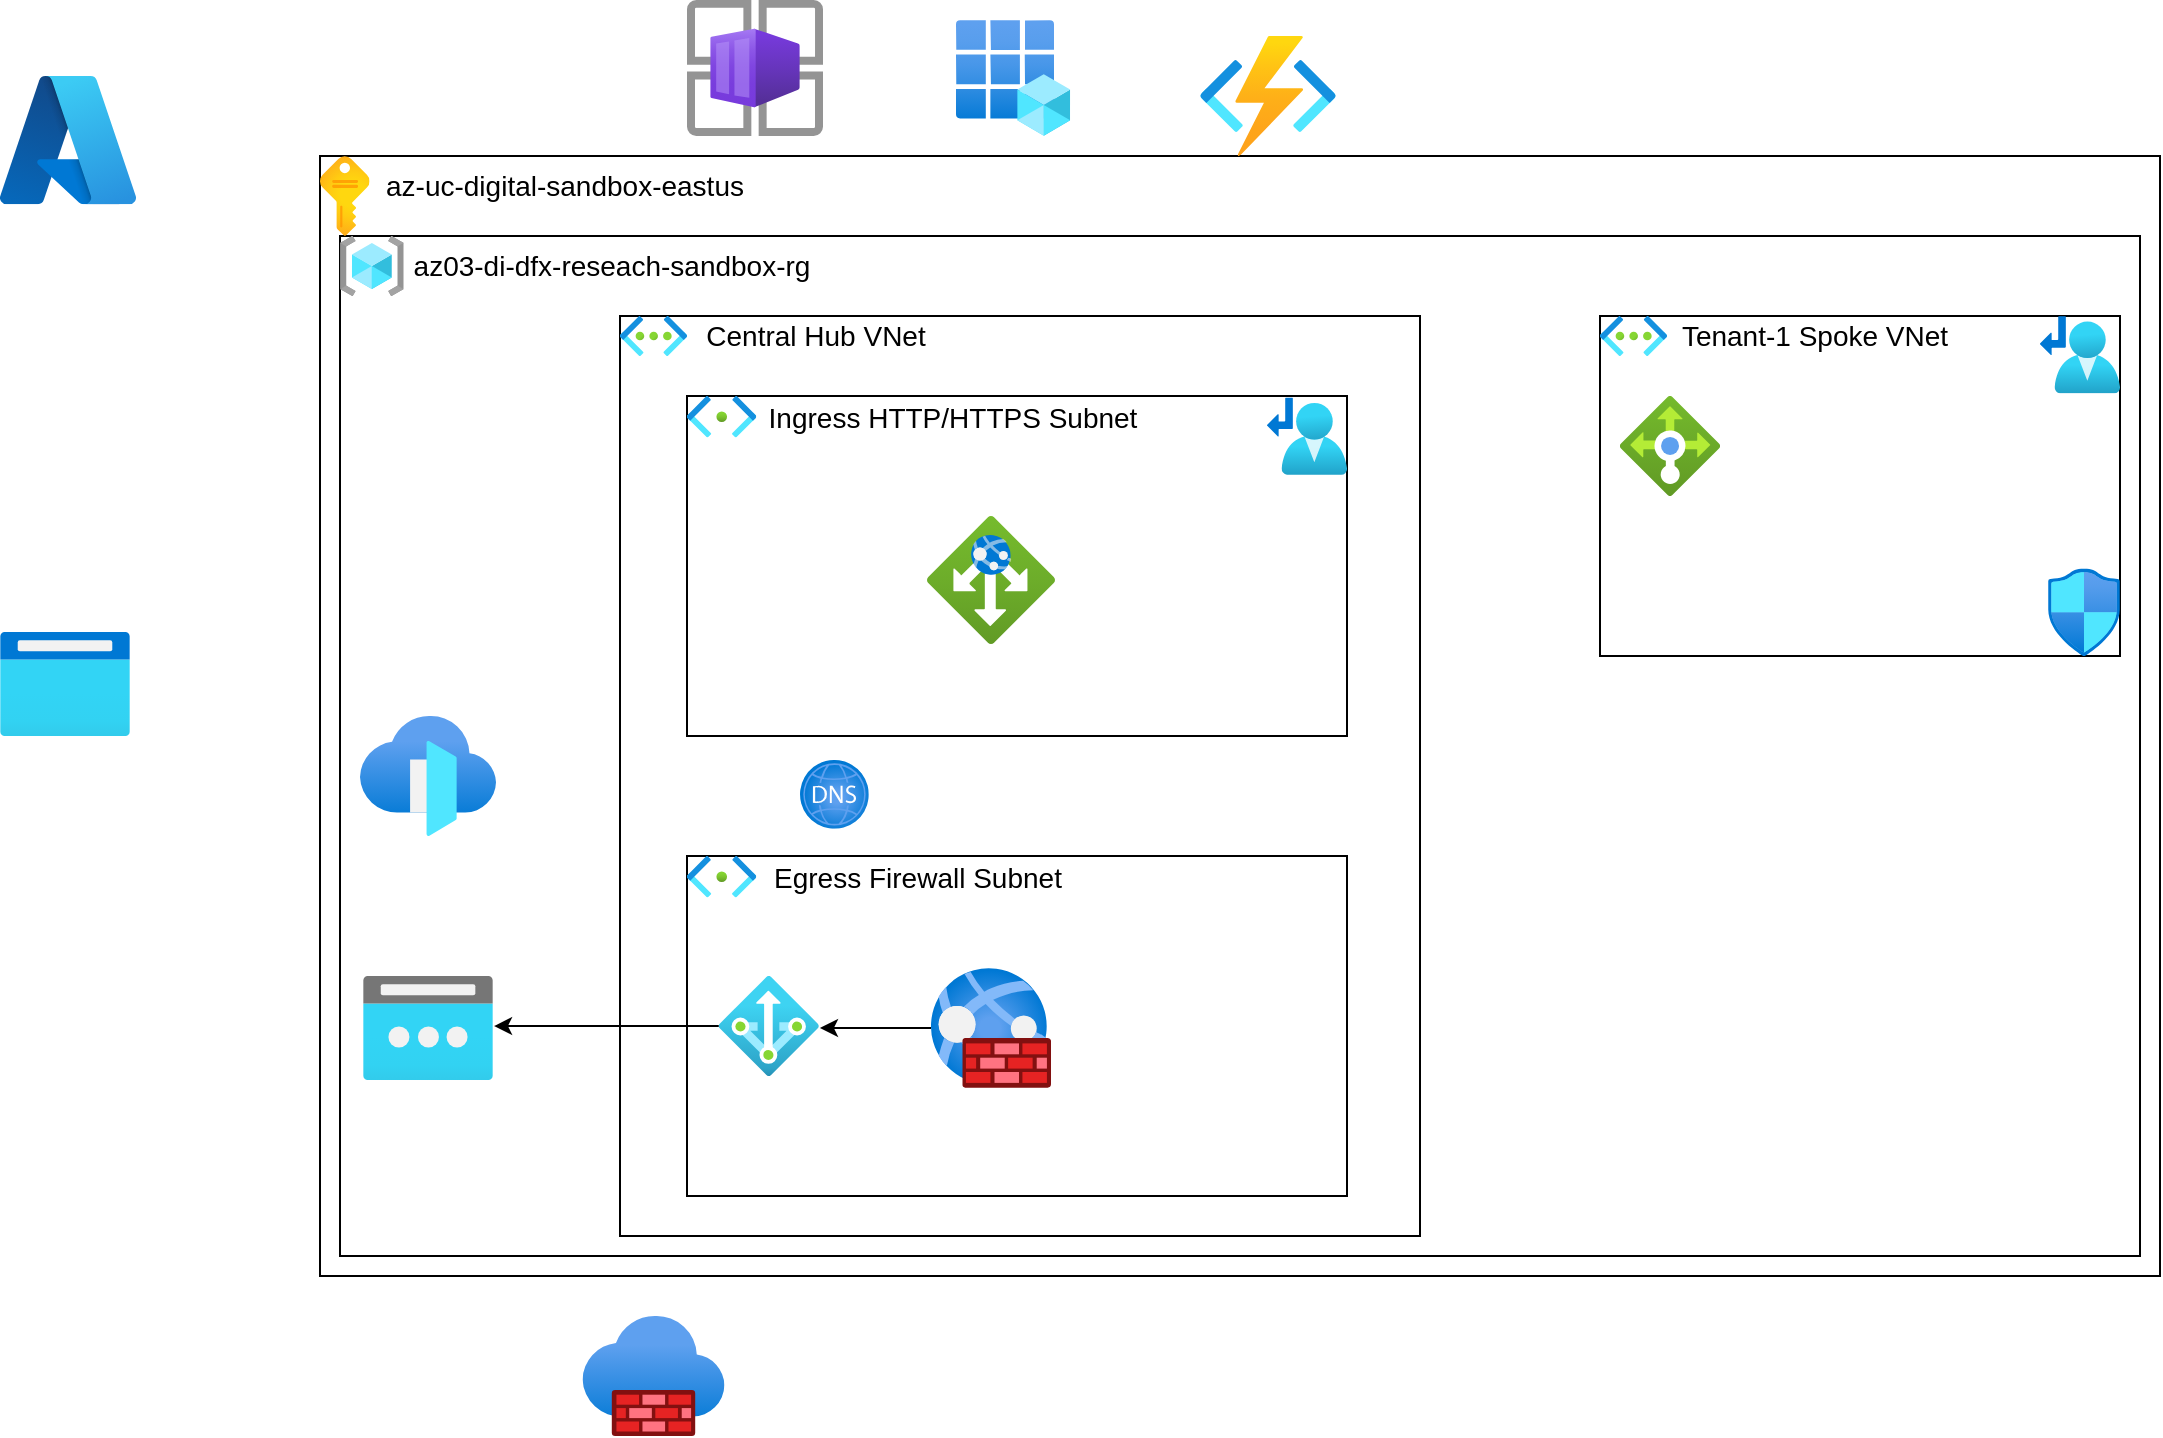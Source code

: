 <mxfile version="24.0.2" type="github">
  <diagram name="Page-1" id="4AKVum7g2aCIMYz--MYV">
    <mxGraphModel dx="954" dy="727" grid="1" gridSize="10" guides="1" tooltips="1" connect="1" arrows="1" fold="1" page="1" pageScale="1" pageWidth="1169" pageHeight="827" math="0" shadow="0">
      <root>
        <mxCell id="0" />
        <mxCell id="1" parent="0" />
        <mxCell id="Z_4IfypG2J4DMqpjWZ7h-4" value="" style="rounded=0;whiteSpace=wrap;html=1;" vertex="1" parent="1">
          <mxGeometry x="200" y="80" width="920" height="560" as="geometry" />
        </mxCell>
        <mxCell id="Z_4IfypG2J4DMqpjWZ7h-2" value="" style="rounded=0;whiteSpace=wrap;html=1;" vertex="1" parent="1">
          <mxGeometry x="210" y="120" width="900" height="510" as="geometry" />
        </mxCell>
        <mxCell id="Z_4IfypG2J4DMqpjWZ7h-1" value="" style="rounded=0;whiteSpace=wrap;html=1;" vertex="1" parent="1">
          <mxGeometry x="350" y="160" width="400" height="460" as="geometry" />
        </mxCell>
        <mxCell id="Z_4IfypG2J4DMqpjWZ7h-3" value="" style="rounded=0;whiteSpace=wrap;html=1;" vertex="1" parent="1">
          <mxGeometry x="840" y="160" width="260" height="170" as="geometry" />
        </mxCell>
        <mxCell id="Z_4IfypG2J4DMqpjWZ7h-6" value="" style="image;aspect=fixed;html=1;points=[];align=center;fontSize=12;image=img/lib/azure2/general/Subscriptions.svg;" vertex="1" parent="1">
          <mxGeometry x="200" y="80" width="24.79" height="40" as="geometry" />
        </mxCell>
        <mxCell id="Z_4IfypG2J4DMqpjWZ7h-7" value="" style="image;aspect=fixed;html=1;points=[];align=center;fontSize=12;image=img/lib/azure2/general/Resource_Groups.svg;" vertex="1" parent="1">
          <mxGeometry x="210" y="120" width="31.88" height="30" as="geometry" />
        </mxCell>
        <mxCell id="Z_4IfypG2J4DMqpjWZ7h-8" value="" style="image;aspect=fixed;html=1;points=[];align=center;fontSize=12;image=img/lib/azure2/networking/Virtual_Networks.svg;" vertex="1" parent="1">
          <mxGeometry x="350" y="160" width="33.5" height="20" as="geometry" />
        </mxCell>
        <mxCell id="Z_4IfypG2J4DMqpjWZ7h-10" value="&lt;font style=&quot;font-size: 14px;&quot;&gt;az-uc-digital-sandbox-eastus&lt;/font&gt;" style="text;strokeColor=none;align=center;fillColor=none;html=1;verticalAlign=middle;whiteSpace=wrap;rounded=0;" vertex="1" parent="1">
          <mxGeometry x="224.79" y="80" width="195.21" height="30" as="geometry" />
        </mxCell>
        <mxCell id="Z_4IfypG2J4DMqpjWZ7h-11" value="&lt;font style=&quot;font-size: 14px;&quot;&gt;az03-di-dfx-reseach-sandbox-rg&lt;/font&gt;" style="text;strokeColor=none;align=center;fillColor=none;html=1;verticalAlign=middle;whiteSpace=wrap;rounded=0;" vertex="1" parent="1">
          <mxGeometry x="241.88" y="120" width="207.5" height="30" as="geometry" />
        </mxCell>
        <mxCell id="Z_4IfypG2J4DMqpjWZ7h-12" value="&lt;font style=&quot;font-size: 14px;&quot;&gt;Central Hub VNet&lt;/font&gt;" style="text;strokeColor=none;align=center;fillColor=none;html=1;verticalAlign=middle;whiteSpace=wrap;rounded=0;" vertex="1" parent="1">
          <mxGeometry x="383.5" y="160" width="127.5" height="20" as="geometry" />
        </mxCell>
        <mxCell id="Z_4IfypG2J4DMqpjWZ7h-13" value="" style="rounded=0;whiteSpace=wrap;html=1;" vertex="1" parent="1">
          <mxGeometry x="383.5" y="200" width="330" height="170" as="geometry" />
        </mxCell>
        <mxCell id="Z_4IfypG2J4DMqpjWZ7h-14" value="" style="rounded=0;whiteSpace=wrap;html=1;" vertex="1" parent="1">
          <mxGeometry x="383.5" y="430" width="330" height="170" as="geometry" />
        </mxCell>
        <mxCell id="Z_4IfypG2J4DMqpjWZ7h-15" value="" style="image;aspect=fixed;html=1;points=[];align=center;fontSize=12;image=img/lib/azure2/networking/Subnet.svg;" vertex="1" parent="1">
          <mxGeometry x="383.5" y="200" width="34.6" height="20.72" as="geometry" />
        </mxCell>
        <mxCell id="Z_4IfypG2J4DMqpjWZ7h-9" value="" style="image;aspect=fixed;html=1;points=[];align=center;fontSize=12;image=img/lib/azure2/networking/Subnet.svg;" vertex="1" parent="1">
          <mxGeometry x="383.5" y="430" width="34.6" height="20.72" as="geometry" />
        </mxCell>
        <mxCell id="Z_4IfypG2J4DMqpjWZ7h-16" value="&lt;span style=&quot;font-size: 14px;&quot;&gt;Ingress HTTP/HTTPS Subnet&lt;/span&gt;" style="text;strokeColor=none;align=center;fillColor=none;html=1;verticalAlign=middle;whiteSpace=wrap;rounded=0;" vertex="1" parent="1">
          <mxGeometry x="418.1" y="200.72" width="196.5" height="20" as="geometry" />
        </mxCell>
        <mxCell id="Z_4IfypG2J4DMqpjWZ7h-17" value="" style="image;aspect=fixed;html=1;points=[];align=center;fontSize=12;image=img/lib/azure2/networking/Virtual_Networks.svg;" vertex="1" parent="1">
          <mxGeometry x="840" y="160" width="33.5" height="20" as="geometry" />
        </mxCell>
        <mxCell id="Z_4IfypG2J4DMqpjWZ7h-18" value="&lt;span style=&quot;font-size: 14px;&quot;&gt;Tenant-1 Spoke VNet&lt;/span&gt;" style="text;strokeColor=none;align=center;fillColor=none;html=1;verticalAlign=middle;whiteSpace=wrap;rounded=0;" vertex="1" parent="1">
          <mxGeometry x="873.5" y="160" width="146.5" height="20" as="geometry" />
        </mxCell>
        <mxCell id="Z_4IfypG2J4DMqpjWZ7h-19" value="" style="image;aspect=fixed;html=1;points=[];align=center;fontSize=12;image=img/lib/azure2/networking/Load_Balancers.svg;" vertex="1" parent="1">
          <mxGeometry x="850" y="200" width="50" height="50" as="geometry" />
        </mxCell>
        <mxCell id="Z_4IfypG2J4DMqpjWZ7h-20" value="" style="image;aspect=fixed;html=1;points=[];align=center;fontSize=12;image=img/lib/azure2/networking/DNS_Zones.svg;" vertex="1" parent="1">
          <mxGeometry x="440" y="382" width="34.4" height="34.4" as="geometry" />
        </mxCell>
        <mxCell id="Z_4IfypG2J4DMqpjWZ7h-21" value="" style="image;aspect=fixed;html=1;points=[];align=center;fontSize=12;image=img/lib/azure2/networking/NAT.svg;" vertex="1" parent="1">
          <mxGeometry x="399.38" y="490" width="50" height="50" as="geometry" />
        </mxCell>
        <mxCell id="Z_4IfypG2J4DMqpjWZ7h-22" value="&lt;span style=&quot;font-size: 14px;&quot;&gt;Egress Firewall Subnet&lt;/span&gt;" style="text;strokeColor=none;align=center;fillColor=none;html=1;verticalAlign=middle;whiteSpace=wrap;rounded=0;" vertex="1" parent="1">
          <mxGeometry x="418.1" y="430.72" width="161.9" height="20" as="geometry" />
        </mxCell>
        <mxCell id="Z_4IfypG2J4DMqpjWZ7h-23" value="" style="image;aspect=fixed;html=1;points=[];align=center;fontSize=12;image=img/lib/azure2/networking/Front_Doors.svg;" vertex="1" parent="1">
          <mxGeometry x="220" y="360" width="68" height="60" as="geometry" />
        </mxCell>
        <mxCell id="Z_4IfypG2J4DMqpjWZ7h-24" value="" style="image;aspect=fixed;html=1;points=[];align=center;fontSize=12;image=img/lib/azure2/networking/Route_Tables.svg;" vertex="1" parent="1">
          <mxGeometry x="1060" y="160" width="40" height="38.75" as="geometry" />
        </mxCell>
        <mxCell id="Z_4IfypG2J4DMqpjWZ7h-25" value="" style="image;aspect=fixed;html=1;points=[];align=center;fontSize=12;image=img/lib/azure2/networking/Route_Tables.svg;" vertex="1" parent="1">
          <mxGeometry x="673.5" y="200.72" width="40" height="38.75" as="geometry" />
        </mxCell>
        <mxCell id="Z_4IfypG2J4DMqpjWZ7h-26" value="" style="image;aspect=fixed;html=1;points=[];align=center;fontSize=12;image=img/lib/azure2/networking/Firewalls.svg;" vertex="1" parent="1">
          <mxGeometry x="331.25" y="660" width="71" height="60" as="geometry" />
        </mxCell>
        <mxCell id="Z_4IfypG2J4DMqpjWZ7h-27" value="" style="image;aspect=fixed;html=1;points=[];align=center;fontSize=12;image=img/lib/azure2/networking/Application_Gateways.svg;" vertex="1" parent="1">
          <mxGeometry x="503.5" y="260" width="64" height="64" as="geometry" />
        </mxCell>
        <mxCell id="Z_4IfypG2J4DMqpjWZ7h-28" value="" style="image;aspect=fixed;html=1;points=[];align=center;fontSize=12;image=img/lib/azure2/networking/Network_Security_Groups.svg;" vertex="1" parent="1">
          <mxGeometry x="1064" y="286.29" width="36" height="43.71" as="geometry" />
        </mxCell>
        <mxCell id="Z_4IfypG2J4DMqpjWZ7h-29" value="" style="image;aspect=fixed;html=1;points=[];align=center;fontSize=12;image=img/lib/azure2/networking/Public_IP_Addresses.svg;" vertex="1" parent="1">
          <mxGeometry x="221.5" y="490" width="65" height="52" as="geometry" />
        </mxCell>
        <mxCell id="Z_4IfypG2J4DMqpjWZ7h-30" value="" style="image;aspect=fixed;html=1;points=[];align=center;fontSize=12;image=img/lib/azure2/networking/Web_Application_Firewall_Policies_WAF.svg;" vertex="1" parent="1">
          <mxGeometry x="505.5" y="486" width="60" height="60" as="geometry" />
        </mxCell>
        <mxCell id="Z_4IfypG2J4DMqpjWZ7h-31" value="" style="image;aspect=fixed;html=1;points=[];align=center;fontSize=12;image=img/lib/azure2/other/Azure_A.svg;" vertex="1" parent="1">
          <mxGeometry x="40" y="40" width="68" height="64.12" as="geometry" />
        </mxCell>
        <mxCell id="Z_4IfypG2J4DMqpjWZ7h-32" value="" style="image;aspect=fixed;html=1;points=[];align=center;fontSize=12;image=img/lib/azure2/identity/App_Registrations.svg;" vertex="1" parent="1">
          <mxGeometry x="518" y="12" width="57.08" height="58" as="geometry" />
        </mxCell>
        <mxCell id="Z_4IfypG2J4DMqpjWZ7h-33" value="" style="image;aspect=fixed;html=1;points=[];align=center;fontSize=12;image=img/lib/azure2/other/Container_App_Environments.svg;" vertex="1" parent="1">
          <mxGeometry x="383.5" y="2" width="68" height="68" as="geometry" />
        </mxCell>
        <mxCell id="Z_4IfypG2J4DMqpjWZ7h-34" value="" style="image;aspect=fixed;html=1;points=[];align=center;fontSize=12;image=img/lib/azure2/iot/Function_Apps.svg;" vertex="1" parent="1">
          <mxGeometry x="640" y="20" width="68" height="60" as="geometry" />
        </mxCell>
        <mxCell id="Z_4IfypG2J4DMqpjWZ7h-35" value="" style="image;aspect=fixed;html=1;points=[];align=center;fontSize=12;image=img/lib/azure2/general/Browser.svg;" vertex="1" parent="1">
          <mxGeometry x="40" y="318" width="65" height="52" as="geometry" />
        </mxCell>
        <mxCell id="Z_4IfypG2J4DMqpjWZ7h-36" style="edgeStyle=orthogonalEdgeStyle;rounded=0;orthogonalLoop=1;jettySize=auto;html=1;entryX=1.008;entryY=0.481;entryDx=0;entryDy=0;entryPerimeter=0;" edge="1" parent="1" source="Z_4IfypG2J4DMqpjWZ7h-21" target="Z_4IfypG2J4DMqpjWZ7h-29">
          <mxGeometry relative="1" as="geometry" />
        </mxCell>
        <mxCell id="Z_4IfypG2J4DMqpjWZ7h-37" style="edgeStyle=orthogonalEdgeStyle;rounded=0;orthogonalLoop=1;jettySize=auto;html=1;entryX=1.012;entryY=0.52;entryDx=0;entryDy=0;entryPerimeter=0;" edge="1" parent="1" source="Z_4IfypG2J4DMqpjWZ7h-30" target="Z_4IfypG2J4DMqpjWZ7h-21">
          <mxGeometry relative="1" as="geometry" />
        </mxCell>
      </root>
    </mxGraphModel>
  </diagram>
</mxfile>

